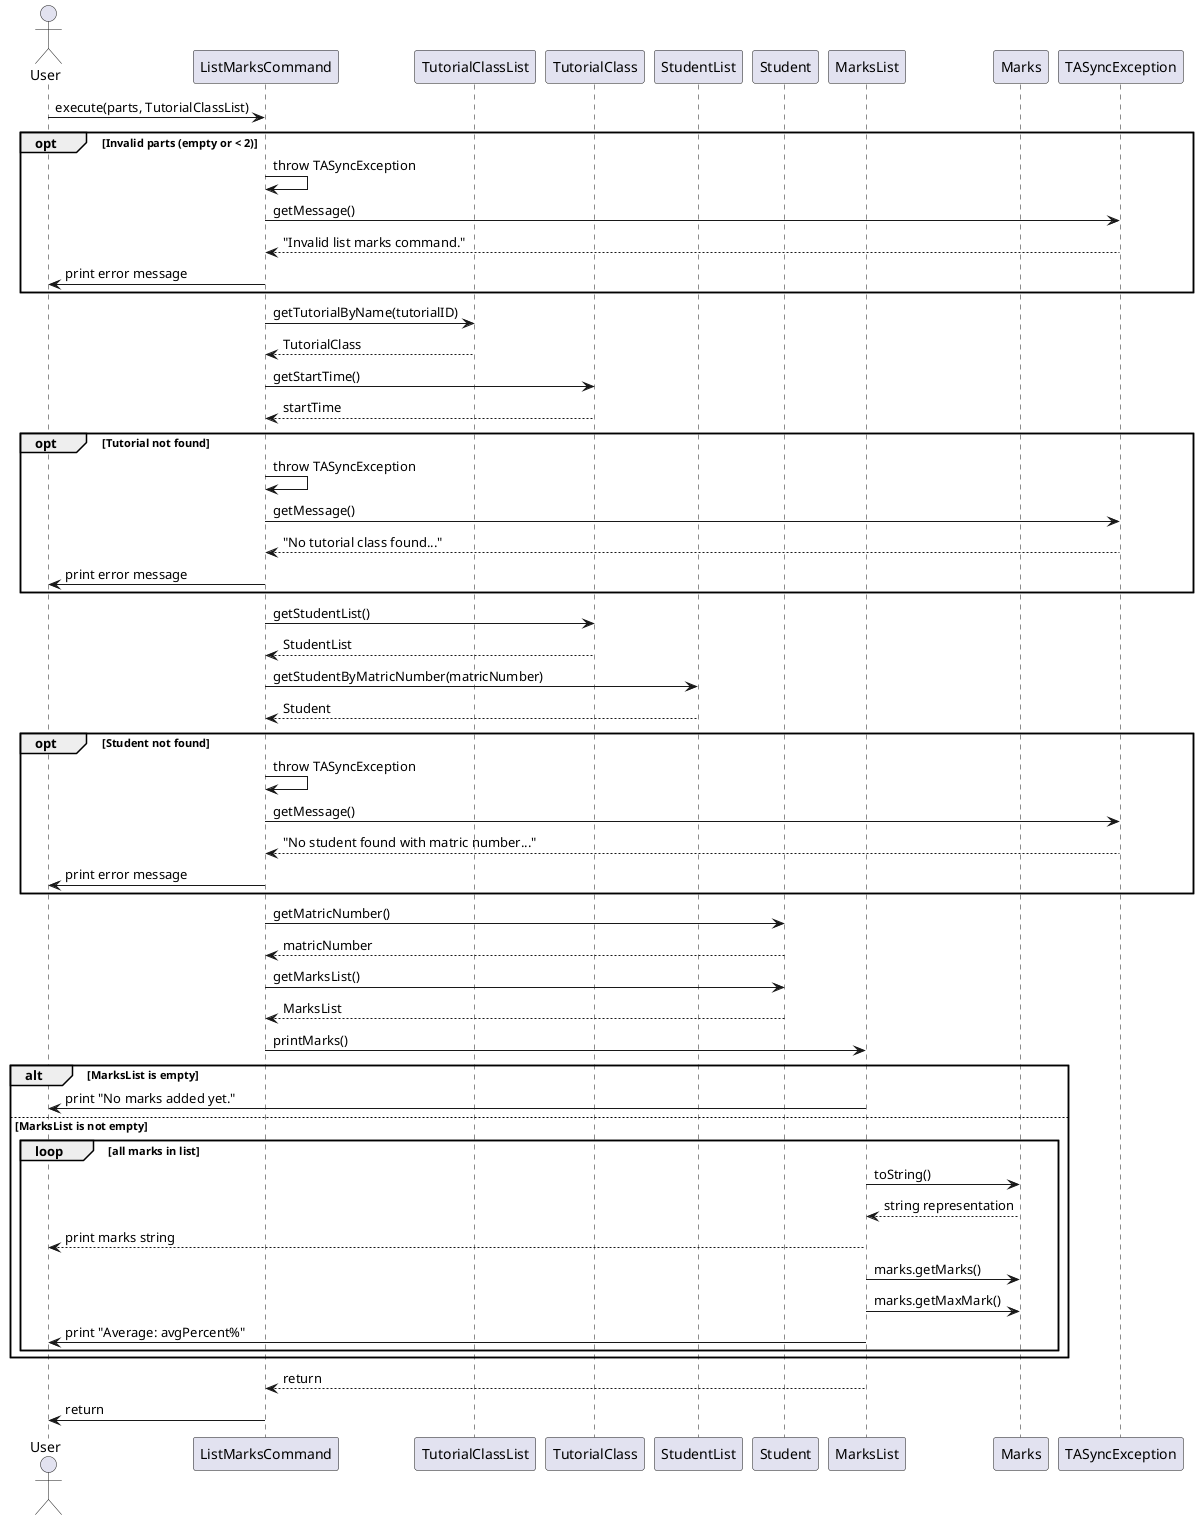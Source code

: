 @startuml
actor User
participant "ListMarksCommand" as ListMarksCommand
participant "TutorialClassList" as TutorialClassList
participant "TutorialClass" as TutorialClass
participant "StudentList" as StudentList
participant "Student" as Student
participant "MarksList" as MarksList
participant "Marks" as Marks
participant "TASyncException" as TASyncException

User -> ListMarksCommand : execute(parts, TutorialClassList)

opt Invalid parts (empty or < 2)
    ListMarksCommand -> ListMarksCommand : throw TASyncException
    ListMarksCommand -> TASyncException : getMessage()
    TASyncException --> ListMarksCommand : "Invalid list marks command."
    ListMarksCommand -> User : print error message
end

ListMarksCommand -> TutorialClassList : getTutorialByName(tutorialID)
TutorialClassList --> ListMarksCommand : TutorialClass

ListMarksCommand -> TutorialClass : getStartTime()
TutorialClass --> ListMarksCommand : startTime

opt Tutorial not found
    ListMarksCommand -> ListMarksCommand : throw TASyncException
    ListMarksCommand -> TASyncException : getMessage()
    TASyncException --> ListMarksCommand : "No tutorial class found..."
    ListMarksCommand -> User : print error message
end

ListMarksCommand -> TutorialClass : getStudentList()
TutorialClass --> ListMarksCommand : StudentList

ListMarksCommand -> StudentList : getStudentByMatricNumber(matricNumber)
StudentList --> ListMarksCommand : Student

opt Student not found
    ListMarksCommand -> ListMarksCommand : throw TASyncException
    ListMarksCommand -> TASyncException : getMessage()
    TASyncException --> ListMarksCommand : "No student found with matric number..."
    ListMarksCommand -> User : print error message
end

ListMarksCommand -> Student : getMatricNumber()
Student --> ListMarksCommand : matricNumber

ListMarksCommand -> Student : getMarksList()
Student --> ListMarksCommand : MarksList

ListMarksCommand -> MarksList : printMarks()

alt MarksList is empty
      MarksList -> User: print "No marks added yet."
else MarksList is not empty
      loop all marks in list
      MarksList -> Marks : toString()
      Marks --> MarksList : string representation
      MarksList --> User : print marks string
      MarksList -> Marks : marks.getMarks()
      MarksList -> Marks : marks.getMaxMark()
      MarksList -> User : print "Average: avgPercent%"
      end
  end
  MarksList --> ListMarksCommand : return

ListMarksCommand -> User : return
@enduml
